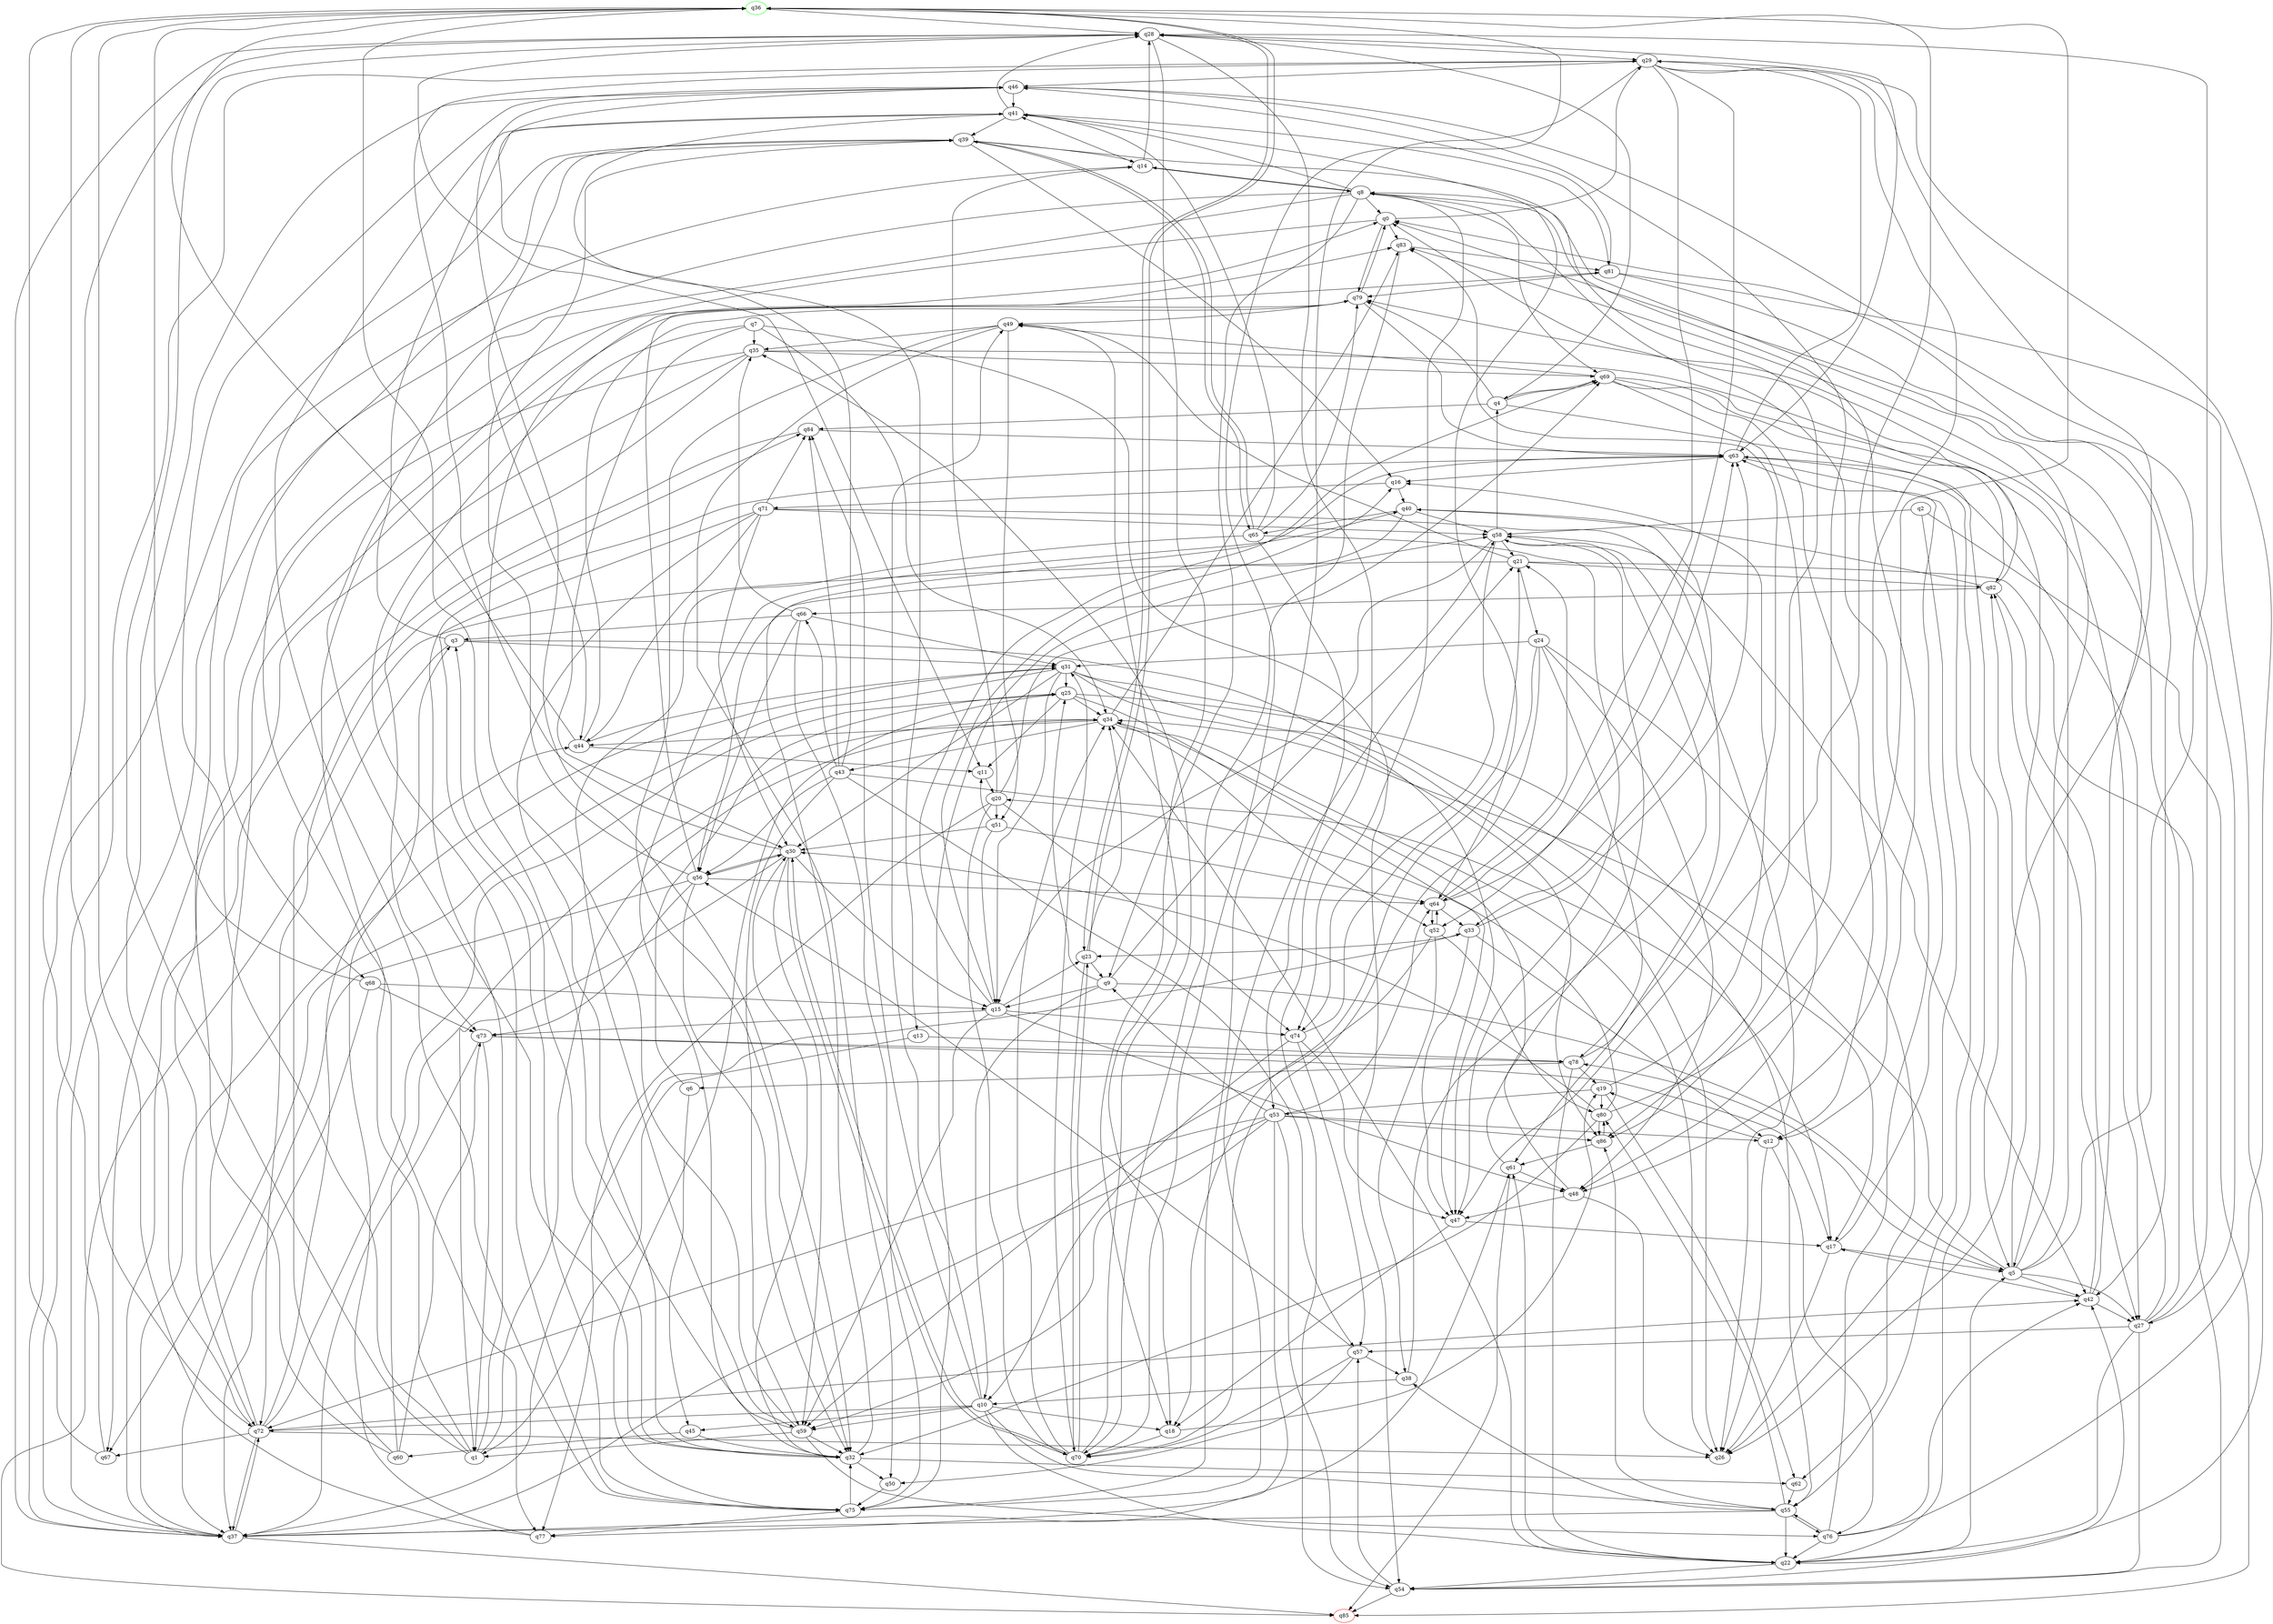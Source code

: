 digraph A{
q36 [initial=1,color=green];
q85 [final=1,color=red];
q0 -> q29;
q0 -> q77;
q0 -> q79;
q0 -> q83;
q1 -> q28;
q1 -> q34;
q1 -> q46;
q1 -> q63;
q1 -> q81;
q2 -> q26;
q2 -> q58;
q2 -> q85;
q3 -> q31;
q3 -> q41;
q3 -> q47;
q3 -> q85;
q4 -> q22;
q4 -> q28;
q4 -> q69;
q4 -> q79;
q4 -> q84;
q5 -> q8;
q5 -> q27;
q5 -> q28;
q5 -> q34;
q5 -> q42;
q5 -> q78;
q5 -> q79;
q5 -> q82;
q6 -> q25;
q6 -> q45;
q7 -> q30;
q7 -> q34;
q7 -> q35;
q7 -> q54;
q7 -> q75;
q8 -> q0;
q8 -> q9;
q8 -> q12;
q8 -> q14;
q8 -> q32;
q8 -> q37;
q8 -> q41;
q8 -> q69;
q8 -> q74;
q9 -> q5;
q9 -> q10;
q9 -> q15;
q9 -> q25;
q9 -> q58;
q10 -> q18;
q10 -> q22;
q10 -> q45;
q10 -> q49;
q10 -> q55;
q10 -> q59;
q10 -> q72;
q10 -> q84;
q11 -> q20;
q12 -> q19;
q12 -> q26;
q12 -> q76;
q13 -> q1;
q13 -> q78;
q14 -> q8;
q14 -> q28;
q14 -> q41;
q15 -> q16;
q15 -> q23;
q15 -> q48;
q15 -> q59;
q15 -> q69;
q15 -> q73;
q15 -> q74;
q16 -> q40;
q16 -> q71;
q17 -> q5;
q17 -> q26;
q17 -> q63;
q18 -> q19;
q18 -> q70;
q19 -> q16;
q19 -> q53;
q19 -> q62;
q19 -> q80;
q20 -> q14;
q20 -> q51;
q20 -> q69;
q20 -> q70;
q20 -> q74;
q20 -> q77;
q21 -> q24;
q21 -> q49;
q21 -> q54;
q21 -> q72;
q21 -> q82;
q22 -> q5;
q22 -> q34;
q22 -> q54;
q22 -> q61;
q23 -> q9;
q23 -> q34;
q23 -> q36;
q23 -> q70;
q24 -> q18;
q24 -> q31;
q24 -> q48;
q24 -> q62;
q24 -> q70;
q24 -> q78;
q25 -> q11;
q25 -> q17;
q25 -> q34;
q25 -> q47;
q25 -> q75;
q27 -> q0;
q27 -> q22;
q27 -> q54;
q27 -> q57;
q27 -> q63;
q27 -> q83;
q28 -> q11;
q28 -> q18;
q28 -> q29;
q28 -> q54;
q28 -> q63;
q29 -> q26;
q29 -> q46;
q29 -> q48;
q29 -> q52;
q29 -> q64;
q29 -> q75;
q30 -> q1;
q30 -> q15;
q30 -> q29;
q30 -> q56;
q30 -> q59;
q30 -> q70;
q31 -> q15;
q31 -> q25;
q31 -> q26;
q31 -> q30;
q31 -> q55;
q31 -> q67;
q31 -> q86;
q32 -> q3;
q32 -> q30;
q32 -> q40;
q32 -> q50;
q32 -> q62;
q32 -> q63;
q33 -> q12;
q33 -> q23;
q33 -> q47;
q33 -> q63;
q34 -> q26;
q34 -> q43;
q34 -> q44;
q34 -> q52;
q34 -> q83;
q35 -> q5;
q35 -> q67;
q35 -> q69;
q35 -> q72;
q35 -> q73;
q36 -> q23;
q36 -> q28;
q36 -> q47;
q36 -> q72;
q37 -> q28;
q37 -> q29;
q37 -> q31;
q37 -> q33;
q37 -> q39;
q37 -> q61;
q37 -> q72;
q37 -> q85;
q38 -> q10;
q38 -> q58;
q39 -> q14;
q39 -> q16;
q39 -> q44;
q39 -> q65;
q39 -> q68;
q39 -> q86;
q40 -> q33;
q40 -> q56;
q40 -> q58;
q40 -> q65;
q41 -> q13;
q41 -> q28;
q41 -> q39;
q41 -> q64;
q41 -> q75;
q41 -> q81;
q42 -> q0;
q42 -> q17;
q42 -> q27;
q42 -> q82;
q43 -> q17;
q43 -> q46;
q43 -> q56;
q43 -> q57;
q43 -> q59;
q43 -> q66;
q43 -> q84;
q44 -> q11;
q44 -> q31;
q44 -> q36;
q44 -> q79;
q45 -> q32;
q45 -> q60;
q46 -> q27;
q46 -> q32;
q46 -> q41;
q46 -> q86;
q47 -> q17;
q47 -> q18;
q48 -> q26;
q48 -> q34;
q48 -> q47;
q49 -> q18;
q49 -> q32;
q49 -> q35;
q49 -> q50;
q49 -> q51;
q50 -> q75;
q51 -> q11;
q51 -> q15;
q51 -> q30;
q51 -> q64;
q52 -> q38;
q52 -> q59;
q52 -> q64;
q52 -> q80;
q53 -> q9;
q53 -> q12;
q53 -> q37;
q53 -> q54;
q53 -> q59;
q53 -> q64;
q53 -> q72;
q53 -> q77;
q53 -> q86;
q54 -> q42;
q54 -> q57;
q54 -> q85;
q55 -> q22;
q55 -> q37;
q55 -> q38;
q55 -> q76;
q55 -> q80;
q55 -> q86;
q56 -> q30;
q56 -> q32;
q56 -> q37;
q56 -> q39;
q56 -> q64;
q56 -> q73;
q56 -> q83;
q57 -> q38;
q57 -> q50;
q57 -> q56;
q57 -> q70;
q58 -> q4;
q58 -> q15;
q58 -> q21;
q58 -> q26;
q58 -> q42;
q58 -> q74;
q59 -> q0;
q59 -> q1;
q59 -> q32;
q59 -> q36;
q59 -> q76;
q60 -> q14;
q60 -> q34;
q60 -> q73;
q60 -> q84;
q61 -> q48;
q61 -> q58;
q61 -> q85;
q62 -> q55;
q63 -> q5;
q63 -> q16;
q63 -> q29;
q63 -> q55;
q64 -> q21;
q64 -> q33;
q64 -> q52;
q64 -> q63;
q65 -> q39;
q65 -> q41;
q65 -> q47;
q65 -> q53;
q65 -> q59;
q65 -> q79;
q66 -> q3;
q66 -> q31;
q66 -> q35;
q66 -> q56;
q66 -> q75;
q67 -> q28;
q67 -> q36;
q68 -> q15;
q68 -> q36;
q68 -> q37;
q68 -> q73;
q69 -> q4;
q69 -> q12;
q69 -> q27;
q69 -> q48;
q69 -> q49;
q69 -> q82;
q70 -> q23;
q70 -> q30;
q70 -> q31;
q70 -> q34;
q70 -> q35;
q70 -> q36;
q71 -> q30;
q71 -> q32;
q71 -> q44;
q71 -> q58;
q71 -> q61;
q71 -> q75;
q71 -> q84;
q72 -> q25;
q72 -> q26;
q72 -> q37;
q72 -> q42;
q72 -> q44;
q72 -> q46;
q72 -> q67;
q72 -> q79;
q73 -> q1;
q73 -> q17;
q73 -> q37;
q73 -> q78;
q74 -> q10;
q74 -> q21;
q74 -> q47;
q74 -> q57;
q75 -> q21;
q75 -> q32;
q75 -> q58;
q75 -> q77;
q76 -> q8;
q76 -> q22;
q76 -> q29;
q76 -> q42;
q76 -> q55;
q77 -> q3;
q77 -> q36;
q78 -> q6;
q78 -> q19;
q78 -> q22;
q78 -> q83;
q79 -> q0;
q79 -> q49;
q79 -> q63;
q80 -> q20;
q80 -> q30;
q80 -> q32;
q80 -> q36;
q80 -> q86;
q81 -> q22;
q81 -> q42;
q81 -> q46;
q81 -> q79;
q82 -> q0;
q82 -> q27;
q82 -> q40;
q82 -> q66;
q83 -> q70;
q83 -> q81;
q84 -> q37;
q84 -> q63;
q86 -> q61;
q86 -> q80;
}